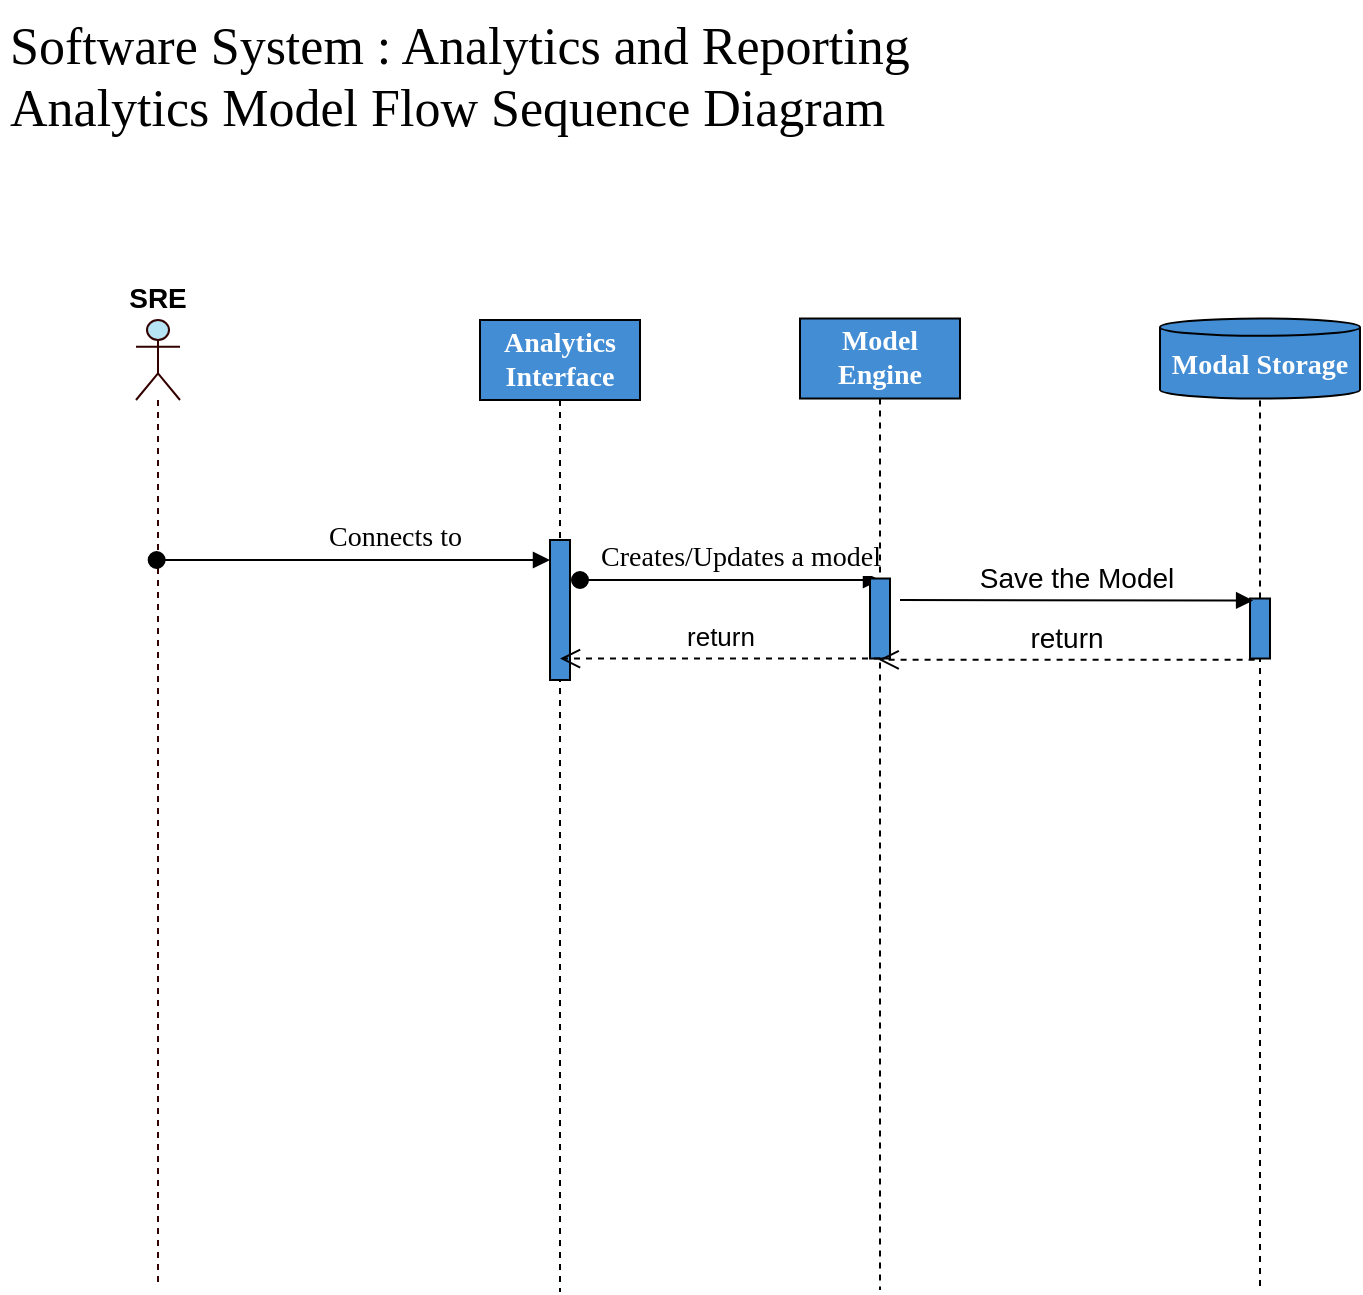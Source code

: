 <mxfile version="20.3.0" type="device" pages="3"><diagram id="4nMs2IHk45pi-a3CwY3D" name="Analytics and Reporting Model Flow Sequence Diagram"><mxGraphModel dx="1022" dy="539" grid="0" gridSize="10" guides="1" tooltips="1" connect="1" arrows="1" fold="1" page="0" pageScale="1" pageWidth="850" pageHeight="1100" math="0" shadow="0"><root><mxCell id="0"/><mxCell id="1" parent="0"/><mxCell id="yr4dMbJedAUuB3w_k_3i-1" value="Software System : Analytics and Reporting&#10;Analytics Model Flow Sequence Diagram" style="text;align=left;fontStyle=0;verticalAlign=top;spacingLeft=3;spacingRight=3;strokeColor=none;rotatable=0;points=[[0,0.5],[1,0.5]];portConstraint=eastwest;fontFamily=calibri;fontSize=26;" parent="1" vertex="1"><mxGeometry width="660" height="77" as="geometry"/></mxCell><mxCell id="yr4dMbJedAUuB3w_k_3i-2" value="SRE" style="shape=umlLifeline;participant=umlActor;perimeter=lifelinePerimeter;whiteSpace=wrap;html=1;container=1;collapsible=0;recursiveResize=0;verticalAlign=bottom;spacingTop=36;outlineConnect=0;shadow=0;sketch=0;fontFamily=Helvetica;fontSize=14;fillColor=#B7E4F4;strokeColor=#330000;labelPosition=center;verticalLabelPosition=top;align=center;fontStyle=1" parent="1" vertex="1"><mxGeometry x="68" y="160" width="22" height="481" as="geometry"/></mxCell><mxCell id="yr4dMbJedAUuB3w_k_3i-3" value="&lt;b&gt;Analytics Interface&lt;/b&gt;" style="shape=umlLifeline;perimeter=lifelinePerimeter;whiteSpace=wrap;html=1;container=1;collapsible=0;recursiveResize=0;outlineConnect=0;rounded=0;fillColor=#438DD5;fontFamily=calibri;fontSize=14;fontColor=#FFFFFF;size=40;" parent="1" vertex="1"><mxGeometry x="240" y="160" width="80" height="486" as="geometry"/></mxCell><mxCell id="yr4dMbJedAUuB3w_k_3i-4" value="" style="html=1;points=[];perimeter=orthogonalPerimeter;fontSize=28;fontFamily=calibri;fillColor=#438DD5;" parent="yr4dMbJedAUuB3w_k_3i-3" vertex="1"><mxGeometry x="35" y="110" width="10" height="70" as="geometry"/></mxCell><mxCell id="yr4dMbJedAUuB3w_k_3i-9" value="Connects to&amp;nbsp;" style="html=1;verticalAlign=bottom;startArrow=oval;endArrow=block;startSize=8;rounded=0;fontSize=14;fontFamily=calibri;" parent="1" target="yr4dMbJedAUuB3w_k_3i-4" edge="1"><mxGeometry x="0.229" relative="1" as="geometry"><mxPoint x="78.324" y="280" as="sourcePoint"/><Array as="points"><mxPoint x="210" y="280"/></Array><mxPoint as="offset"/></mxGeometry></mxCell><mxCell id="yr4dMbJedAUuB3w_k_3i-16" value="&lt;b&gt;&lt;font style=&quot;font-size: 14px;&quot;&gt;Modal Storage&lt;/font&gt;&lt;/b&gt;" style="shape=cylinder3;whiteSpace=wrap;html=1;boundedLbl=1;backgroundOutline=1;size=4.333;rounded=1;fillColor=#438DD5;fontFamily=calibri;fontSize=14;fontColor=#FFFFFF;" parent="1" vertex="1"><mxGeometry x="580" y="159.26" width="100" height="40" as="geometry"/></mxCell><mxCell id="yr4dMbJedAUuB3w_k_3i-18" value="Creates/Updates a model" style="html=1;verticalAlign=bottom;startArrow=oval;endArrow=block;startSize=8;rounded=0;fontSize=14;fontFamily=calibri;" parent="1" edge="1"><mxGeometry x="0.067" relative="1" as="geometry"><mxPoint x="290" y="290" as="sourcePoint"/><Array as="points"><mxPoint x="341.75" y="290"/></Array><mxPoint x="440" y="290" as="targetPoint"/><mxPoint as="offset"/></mxGeometry></mxCell><mxCell id="yr4dMbJedAUuB3w_k_3i-27" value="&lt;b&gt;Model Engine&lt;/b&gt;" style="shape=umlLifeline;perimeter=lifelinePerimeter;whiteSpace=wrap;html=1;container=1;collapsible=0;recursiveResize=0;outlineConnect=0;rounded=0;fillColor=#438DD5;fontFamily=calibri;fontSize=14;fontColor=#FFFFFF;size=40;" parent="1" vertex="1"><mxGeometry x="400" y="159.26" width="80" height="485.74" as="geometry"/></mxCell><mxCell id="yr4dMbJedAUuB3w_k_3i-28" value="" style="html=1;points=[];perimeter=orthogonalPerimeter;fontSize=28;fontFamily=calibri;fillColor=#438DD5;" parent="yr4dMbJedAUuB3w_k_3i-27" vertex="1"><mxGeometry x="35" y="130" width="10" height="40" as="geometry"/></mxCell><mxCell id="yr4dMbJedAUuB3w_k_3i-34" value="" style="endArrow=none;dashed=1;html=1;rounded=0;fontSize=14;entryX=0.5;entryY=1;entryDx=0;entryDy=0;entryPerimeter=0;strokeColor=#000000;startArrow=none;" parent="1" source="yr4dMbJedAUuB3w_k_3i-37" target="yr4dMbJedAUuB3w_k_3i-16" edge="1"><mxGeometry width="50" height="50" relative="1" as="geometry"><mxPoint x="630" y="1000.001" as="sourcePoint"/><mxPoint x="440" y="329.26" as="targetPoint"/></mxGeometry></mxCell><mxCell id="yr4dMbJedAUuB3w_k_3i-37" value="" style="html=1;points=[];perimeter=orthogonalPerimeter;fontSize=28;fontFamily=calibri;fillColor=#438DD5;" parent="1" vertex="1"><mxGeometry x="625" y="299.26" width="10" height="30" as="geometry"/></mxCell><mxCell id="yr4dMbJedAUuB3w_k_3i-38" value="" style="endArrow=none;dashed=1;html=1;rounded=0;fontSize=14;entryX=0.5;entryY=1;entryDx=0;entryDy=0;entryPerimeter=0;strokeColor=#000000;startArrow=none;" parent="1" target="yr4dMbJedAUuB3w_k_3i-37" edge="1"><mxGeometry width="50" height="50" relative="1" as="geometry"><mxPoint x="630" y="643" as="sourcePoint"/><mxPoint x="630" y="199.26" as="targetPoint"/></mxGeometry></mxCell><mxCell id="yr4dMbJedAUuB3w_k_3i-39" value="return" style="html=1;verticalAlign=bottom;endArrow=open;dashed=1;endSize=8;rounded=0;strokeColor=#000000;fontSize=14;exitX=0.23;exitY=1.021;exitDx=0;exitDy=0;exitPerimeter=0;" parent="1" source="yr4dMbJedAUuB3w_k_3i-37" edge="1"><mxGeometry relative="1" as="geometry"><mxPoint x="610" y="329.26" as="sourcePoint"/><mxPoint x="439.324" y="329.89" as="targetPoint"/></mxGeometry></mxCell><mxCell id="yr4dMbJedAUuB3w_k_3i-40" value="Save the Model" style="html=1;verticalAlign=bottom;endArrow=block;rounded=0;strokeColor=#000000;fontSize=14;entryX=0.156;entryY=0.033;entryDx=0;entryDy=0;entryPerimeter=0;" parent="1" target="yr4dMbJedAUuB3w_k_3i-37" edge="1"><mxGeometry width="80" relative="1" as="geometry"><mxPoint x="450" y="300" as="sourcePoint"/><mxPoint x="520" y="299.26" as="targetPoint"/></mxGeometry></mxCell><mxCell id="yr4dMbJedAUuB3w_k_3i-15" value="return" style="html=1;verticalAlign=bottom;endArrow=open;dashed=1;endSize=8;rounded=0;fontSize=13;exitX=0.5;exitY=1;exitDx=0;exitDy=0;exitPerimeter=0;" parent="1" edge="1"><mxGeometry relative="1" as="geometry"><mxPoint x="440" y="329.26" as="sourcePoint"/><mxPoint x="280" y="329.26" as="targetPoint"/></mxGeometry></mxCell></root></mxGraphModel></diagram><diagram id="HZ2JJ5Si_Efg0_k2kbUt" name="Analytics and Reporting Sequence Diagram"><mxGraphModel dx="1460" dy="770" grid="0" gridSize="10" guides="1" tooltips="1" connect="1" arrows="1" fold="1" page="0" pageScale="1" pageWidth="850" pageHeight="1100" math="0" shadow="0"><root><mxCell id="0"/><mxCell id="1" parent="0"/><mxCell id="QxTcB2g82vTyiXbJ1m8W-1" value="Software System : Analytics and Reporting&#10;Analytics Sequence Diagram" style="text;align=left;fontStyle=0;verticalAlign=top;spacingLeft=3;spacingRight=3;strokeColor=none;rotatable=0;points=[[0,0.5],[1,0.5]];portConstraint=eastwest;fontFamily=calibri;fontSize=26;" parent="1" vertex="1"><mxGeometry width="560" height="80" as="geometry"/></mxCell><mxCell id="QxTcB2g82vTyiXbJ1m8W-2" value="SRE" style="shape=umlLifeline;participant=umlActor;perimeter=lifelinePerimeter;whiteSpace=wrap;html=1;container=1;collapsible=0;recursiveResize=0;verticalAlign=bottom;spacingTop=36;outlineConnect=0;shadow=0;sketch=0;fontFamily=Helvetica;fontSize=14;fillColor=#B7E4F4;strokeColor=#330000;labelPosition=center;verticalLabelPosition=top;align=center;fontStyle=1" parent="1" vertex="1"><mxGeometry x="68" y="160" width="22" height="840" as="geometry"/></mxCell><mxCell id="QxTcB2g82vTyiXbJ1m8W-3" value="&lt;b&gt;Analytics Interface&lt;/b&gt;" style="shape=umlLifeline;perimeter=lifelinePerimeter;whiteSpace=wrap;html=1;container=1;collapsible=0;recursiveResize=0;outlineConnect=0;rounded=0;fillColor=#438DD5;fontFamily=calibri;fontSize=14;fontColor=#FFFFFF;size=40;" parent="1" vertex="1"><mxGeometry x="240" y="160" width="80" height="840" as="geometry"/></mxCell><mxCell id="QxTcB2g82vTyiXbJ1m8W-4" value="" style="html=1;points=[];perimeter=orthogonalPerimeter;fontSize=28;fontFamily=calibri;fillColor=#438DD5;" parent="QxTcB2g82vTyiXbJ1m8W-3" vertex="1"><mxGeometry x="35" y="90" width="10" height="290" as="geometry"/></mxCell><mxCell id="QxTcB2g82vTyiXbJ1m8W-7" value="&lt;b&gt;&lt;font style=&quot;font-size: 13px;&quot;&gt;Operational Telemetry Storage&lt;/font&gt;&lt;/b&gt;" style="shape=cylinder3;whiteSpace=wrap;html=1;boundedLbl=1;backgroundOutline=1;size=4.333;rounded=1;fillColor=#438DD5;fontFamily=calibri;fontSize=14;fontColor=#FFFFFF;" parent="1" vertex="1"><mxGeometry x="570" y="160" width="100" height="40" as="geometry"/></mxCell><mxCell id="QxTcB2g82vTyiXbJ1m8W-8" value="" style="endArrow=none;dashed=1;html=1;rounded=0;entryX=0.5;entryY=1;entryDx=0;entryDy=0;entryPerimeter=0;startArrow=none;fontFamily=calibri;fontSize=14;" parent="1" target="QxTcB2g82vTyiXbJ1m8W-7" edge="1"><mxGeometry width="50" height="50" relative="1" as="geometry"><mxPoint x="620" y="1000.0" as="sourcePoint"/><mxPoint x="635" y="350" as="targetPoint"/></mxGeometry></mxCell><mxCell id="QxTcB2g82vTyiXbJ1m8W-9" value="Connects&amp;nbsp; to" style="html=1;verticalAlign=bottom;startArrow=oval;endArrow=block;startSize=8;rounded=0;fontSize=14;fontFamily=calibri;" parent="1" target="QxTcB2g82vTyiXbJ1m8W-4" edge="1"><mxGeometry x="0.229" relative="1" as="geometry"><mxPoint x="77" y="260" as="sourcePoint"/><Array as="points"><mxPoint x="210" y="260"/></Array><mxPoint as="offset"/></mxGeometry></mxCell><mxCell id="QxTcB2g82vTyiXbJ1m8W-13" value="&lt;b&gt;Analytics Engine&lt;/b&gt;" style="shape=umlLifeline;perimeter=lifelinePerimeter;whiteSpace=wrap;html=1;container=1;collapsible=0;recursiveResize=0;outlineConnect=0;rounded=0;fillColor=#438DD5;fontFamily=calibri;fontSize=14;fontColor=#FFFFFF;size=40;" parent="1" vertex="1"><mxGeometry x="400" y="160" width="80" height="840" as="geometry"/></mxCell><mxCell id="QxTcB2g82vTyiXbJ1m8W-14" value="" style="html=1;points=[];perimeter=orthogonalPerimeter;fontSize=28;fontFamily=calibri;fillColor=#438DD5;" parent="QxTcB2g82vTyiXbJ1m8W-13" vertex="1"><mxGeometry x="35" y="110" width="10" height="250" as="geometry"/></mxCell><mxCell id="cZ-LxpBnhoscrOxUfkyz-10" value="return" style="html=1;verticalAlign=bottom;endArrow=open;dashed=1;endSize=8;rounded=0;strokeColor=#000000;fontSize=14;" parent="QxTcB2g82vTyiXbJ1m8W-13" source="cZ-LxpBnhoscrOxUfkyz-2" edge="1"><mxGeometry relative="1" as="geometry"><mxPoint x="125" y="240" as="sourcePoint"/><mxPoint x="45" y="240" as="targetPoint"/></mxGeometry></mxCell><mxCell id="QxTcB2g82vTyiXbJ1m8W-15" value="&lt;b&gt;&lt;font style=&quot;font-size: 14px;&quot;&gt;Analytics&lt;/font&gt;&lt;/b&gt;" style="shape=cylinder3;whiteSpace=wrap;html=1;boundedLbl=1;backgroundOutline=1;size=4.333;rounded=1;fillColor=#438DD5;fontFamily=calibri;fontSize=14;fontColor=#FFFFFF;" parent="1" vertex="1"><mxGeometry x="1160" y="156.67" width="100" height="40" as="geometry"/></mxCell><mxCell id="QxTcB2g82vTyiXbJ1m8W-16" value="" style="endArrow=none;dashed=1;html=1;rounded=0;entryX=0.5;entryY=1;entryDx=0;entryDy=0;entryPerimeter=0;startArrow=none;fontFamily=calibri;fontSize=14;" parent="1" source="4I1X87z69-MwN9XmBLSz-9" target="QxTcB2g82vTyiXbJ1m8W-15" edge="1"><mxGeometry width="50" height="50" relative="1" as="geometry"><mxPoint x="1210" y="1003.337" as="sourcePoint"/><mxPoint x="1225" y="346.67" as="targetPoint"/></mxGeometry></mxCell><mxCell id="QxTcB2g82vTyiXbJ1m8W-27" value="Performs calculations&amp;nbsp;" style="html=1;verticalAlign=bottom;startArrow=oval;endArrow=block;startSize=8;rounded=0;fontSize=14;fontFamily=calibri;" parent="1" edge="1"><mxGeometry x="-0.067" relative="1" as="geometry"><mxPoint x="290" y="275" as="sourcePoint"/><Array as="points"><mxPoint x="341.75" y="275"/></Array><mxPoint x="440" y="275" as="targetPoint"/><mxPoint as="offset"/></mxGeometry></mxCell><mxCell id="QxTcB2g82vTyiXbJ1m8W-28" value="Queries the real time data" style="html=1;verticalAlign=bottom;startArrow=oval;endArrow=block;startSize=8;rounded=0;fontSize=14;fontFamily=calibri;" parent="1" edge="1"><mxGeometry x="-0.176" relative="1" as="geometry"><mxPoint x="450" y="285" as="sourcePoint"/><Array as="points"><mxPoint x="501.75" y="285"/></Array><mxPoint x="620" y="285" as="targetPoint"/><mxPoint x="1" as="offset"/></mxGeometry></mxCell><mxCell id="QxTcB2g82vTyiXbJ1m8W-29" value="return" style="html=1;verticalAlign=bottom;endArrow=open;dashed=1;endSize=8;rounded=0;fontSize=13;startArrow=none;" parent="1" source="QxTcB2g82vTyiXbJ1m8W-32" edge="1"><mxGeometry relative="1" as="geometry"><mxPoint x="620" y="336.41" as="sourcePoint"/><mxPoint x="440" y="315" as="targetPoint"/></mxGeometry></mxCell><mxCell id="QxTcB2g82vTyiXbJ1m8W-31" value="Run Query" style="edgeStyle=orthogonalEdgeStyle;html=1;align=left;spacingLeft=2;endArrow=block;rounded=0;entryX=1;entryY=0;strokeColor=#000000;fontSize=14;" parent="1" target="QxTcB2g82vTyiXbJ1m8W-32" edge="1"><mxGeometry relative="1" as="geometry"><mxPoint x="620" y="305" as="sourcePoint"/><Array as="points"><mxPoint x="650" y="305"/></Array></mxGeometry></mxCell><mxCell id="QxTcB2g82vTyiXbJ1m8W-32" value="" style="html=1;points=[];perimeter=orthogonalPerimeter;fontSize=14;fillColor=#438DD5;" parent="1" vertex="1"><mxGeometry x="615" y="285" width="10" height="30" as="geometry"/></mxCell><mxCell id="QxTcB2g82vTyiXbJ1m8W-33" value="" style="html=1;verticalAlign=bottom;endArrow=none;dashed=1;endSize=8;rounded=0;fontSize=13;" parent="1" target="QxTcB2g82vTyiXbJ1m8W-32" edge="1"><mxGeometry relative="1" as="geometry"><mxPoint x="620" y="336.41" as="sourcePoint"/><mxPoint x="440" y="336.41" as="targetPoint"/></mxGeometry></mxCell><mxCell id="cZ-LxpBnhoscrOxUfkyz-1" value="&lt;b&gt;&lt;font style=&quot;font-size: 14px;&quot;&gt;Modal Storage&lt;/font&gt;&lt;/b&gt;" style="shape=cylinder3;whiteSpace=wrap;html=1;boundedLbl=1;backgroundOutline=1;size=4.333;rounded=1;fillColor=#438DD5;fontFamily=calibri;fontSize=14;fontColor=#FFFFFF;" parent="1" vertex="1"><mxGeometry x="950" y="156.67" width="100" height="40" as="geometry"/></mxCell><mxCell id="cZ-LxpBnhoscrOxUfkyz-2" value="&lt;b&gt;Model Engine&lt;/b&gt;" style="shape=umlLifeline;perimeter=lifelinePerimeter;whiteSpace=wrap;html=1;container=1;collapsible=0;recursiveResize=0;outlineConnect=0;rounded=0;fillColor=#438DD5;fontFamily=calibri;fontSize=14;fontColor=#FFFFFF;size=40;" parent="1" vertex="1"><mxGeometry x="770" y="156.67" width="80" height="840" as="geometry"/></mxCell><mxCell id="cZ-LxpBnhoscrOxUfkyz-3" value="" style="html=1;points=[];perimeter=orthogonalPerimeter;fontSize=28;fontFamily=calibri;fillColor=#438DD5;" parent="cZ-LxpBnhoscrOxUfkyz-2" vertex="1"><mxGeometry x="35" y="203.33" width="10" height="40" as="geometry"/></mxCell><mxCell id="cZ-LxpBnhoscrOxUfkyz-4" value="" style="endArrow=none;dashed=1;html=1;rounded=0;fontSize=14;entryX=0.5;entryY=1;entryDx=0;entryDy=0;entryPerimeter=0;strokeColor=#000000;startArrow=none;" parent="1" source="cZ-LxpBnhoscrOxUfkyz-5" target="cZ-LxpBnhoscrOxUfkyz-1" edge="1"><mxGeometry width="50" height="50" relative="1" as="geometry"><mxPoint x="1000" y="997.411" as="sourcePoint"/><mxPoint x="810" y="326.67" as="targetPoint"/></mxGeometry></mxCell><mxCell id="cZ-LxpBnhoscrOxUfkyz-5" value="" style="html=1;points=[];perimeter=orthogonalPerimeter;fontSize=28;fontFamily=calibri;fillColor=#438DD5;" parent="1" vertex="1"><mxGeometry x="995" y="360" width="10" height="30" as="geometry"/></mxCell><mxCell id="cZ-LxpBnhoscrOxUfkyz-6" value="" style="endArrow=none;dashed=1;html=1;rounded=0;fontSize=14;entryX=0.5;entryY=1;entryDx=0;entryDy=0;entryPerimeter=0;strokeColor=#000000;startArrow=none;" parent="1" target="cZ-LxpBnhoscrOxUfkyz-5" edge="1"><mxGeometry width="50" height="50" relative="1" as="geometry"><mxPoint x="1000" y="997.411" as="sourcePoint"/><mxPoint x="1000" y="196.67" as="targetPoint"/></mxGeometry></mxCell><mxCell id="cZ-LxpBnhoscrOxUfkyz-7" value="return" style="html=1;verticalAlign=bottom;endArrow=open;dashed=1;endSize=8;rounded=0;strokeColor=#000000;fontSize=14;exitX=0.23;exitY=1.021;exitDx=0;exitDy=0;exitPerimeter=0;" parent="1" source="cZ-LxpBnhoscrOxUfkyz-5" target="cZ-LxpBnhoscrOxUfkyz-2" edge="1"><mxGeometry relative="1" as="geometry"><mxPoint x="980" y="326.67" as="sourcePoint"/><mxPoint x="809.324" y="327.3" as="targetPoint"/></mxGeometry></mxCell><mxCell id="cZ-LxpBnhoscrOxUfkyz-8" value="fetch the data" style="html=1;verticalAlign=bottom;endArrow=block;rounded=0;strokeColor=#000000;fontSize=14;entryX=0.156;entryY=0.033;entryDx=0;entryDy=0;entryPerimeter=0;" parent="1" source="cZ-LxpBnhoscrOxUfkyz-2" target="cZ-LxpBnhoscrOxUfkyz-5" edge="1"><mxGeometry width="80" relative="1" as="geometry"><mxPoint x="820" y="297.41" as="sourcePoint"/><mxPoint x="890" y="296.67" as="targetPoint"/></mxGeometry></mxCell><mxCell id="cZ-LxpBnhoscrOxUfkyz-9" value="Pulls the data" style="html=1;verticalAlign=bottom;endArrow=block;rounded=0;strokeColor=#000000;fontSize=14;" parent="1" target="cZ-LxpBnhoscrOxUfkyz-2" edge="1"><mxGeometry width="80" relative="1" as="geometry"><mxPoint x="450" y="360" as="sourcePoint"/><mxPoint x="530" y="360" as="targetPoint"/></mxGeometry></mxCell><mxCell id="cZ-LxpBnhoscrOxUfkyz-12" value="Stores the data" style="html=1;verticalAlign=bottom;endArrow=block;rounded=0;strokeColor=#000000;fontSize=14;exitX=0.502;exitY=0.337;exitDx=0;exitDy=0;exitPerimeter=0;" parent="1" source="QxTcB2g82vTyiXbJ1m8W-13" edge="1"><mxGeometry width="80" relative="1" as="geometry"><mxPoint x="730" y="560" as="sourcePoint"/><mxPoint x="1210" y="440" as="targetPoint"/></mxGeometry></mxCell><mxCell id="4I1X87z69-MwN9XmBLSz-1" value="" style="html=1;points=[];perimeter=orthogonalPerimeter;fontSize=14;fillColor=#438DD5;" parent="1" vertex="1"><mxGeometry x="1210" y="440" width="10" height="40" as="geometry"/></mxCell><mxCell id="4I1X87z69-MwN9XmBLSz-4" value="return" style="html=1;verticalAlign=bottom;endArrow=open;dashed=1;endSize=8;rounded=0;strokeColor=#000000;fontSize=14;" parent="1" target="QxTcB2g82vTyiXbJ1m8W-13" edge="1"><mxGeometry relative="1" as="geometry"><mxPoint x="1210" y="480" as="sourcePoint"/><mxPoint x="730" y="500" as="targetPoint"/></mxGeometry></mxCell><mxCell id="4I1X87z69-MwN9XmBLSz-5" value="&lt;b&gt;ETL System&lt;/b&gt;" style="shape=umlLifeline;perimeter=lifelinePerimeter;whiteSpace=wrap;html=1;container=1;collapsible=0;recursiveResize=0;outlineConnect=0;rounded=0;fillColor=#438DD5;fontFamily=calibri;fontSize=14;fontColor=#FFFFFF;size=40;" parent="1" vertex="1"><mxGeometry x="1360" y="156.67" width="80" height="840" as="geometry"/></mxCell><mxCell id="4I1X87z69-MwN9XmBLSz-6" value="" style="html=1;points=[];perimeter=orthogonalPerimeter;fontSize=28;fontFamily=calibri;fillColor=#438DD5;" parent="4I1X87z69-MwN9XmBLSz-5" vertex="1"><mxGeometry x="35" y="120" width="10" height="60" as="geometry"/></mxCell><mxCell id="4I1X87z69-MwN9XmBLSz-8" value="Loads the data" style="html=1;verticalAlign=bottom;endArrow=block;rounded=0;strokeColor=#000000;fontSize=14;" parent="1" source="4I1X87z69-MwN9XmBLSz-5" edge="1"><mxGeometry width="80" relative="1" as="geometry"><mxPoint x="930" y="280" as="sourcePoint"/><mxPoint x="1210" y="290" as="targetPoint"/></mxGeometry></mxCell><mxCell id="4I1X87z69-MwN9XmBLSz-9" value="" style="html=1;points=[];perimeter=orthogonalPerimeter;fontSize=14;fillColor=#438DD5;" parent="1" vertex="1"><mxGeometry x="1205" y="286.67" width="10" height="33.33" as="geometry"/></mxCell><mxCell id="4I1X87z69-MwN9XmBLSz-10" value="" style="endArrow=none;dashed=1;html=1;rounded=0;entryX=0.5;entryY=1;entryDx=0;entryDy=0;entryPerimeter=0;startArrow=none;fontFamily=calibri;fontSize=14;" parent="1" target="4I1X87z69-MwN9XmBLSz-9" edge="1"><mxGeometry width="50" height="50" relative="1" as="geometry"><mxPoint x="1210" y="1003.337" as="sourcePoint"/><mxPoint x="1210" y="196.67" as="targetPoint"/></mxGeometry></mxCell><mxCell id="4I1X87z69-MwN9XmBLSz-11" value="return" style="html=1;verticalAlign=bottom;endArrow=open;dashed=1;endSize=8;rounded=0;strokeColor=#000000;fontSize=14;exitX=0.422;exitY=0.943;exitDx=0;exitDy=0;exitPerimeter=0;" parent="1" source="4I1X87z69-MwN9XmBLSz-9" target="4I1X87z69-MwN9XmBLSz-5" edge="1"><mxGeometry relative="1" as="geometry"><mxPoint x="1010" y="280" as="sourcePoint"/><mxPoint x="930" y="280" as="targetPoint"/></mxGeometry></mxCell></root></mxGraphModel></diagram><diagram id="1gLR68W_kkG_LzFDWvC_" name="Page-3"><mxGraphModel dx="1022" dy="539" grid="1" gridSize="10" guides="1" tooltips="1" connect="1" arrows="1" fold="1" page="1" pageScale="1" pageWidth="850" pageHeight="1100" math="0" shadow="0"><root><mxCell id="0"/><mxCell id="1" parent="0"/><mxCell id="3cjaKH57xnRze8GT0EZQ-1" value="Software System : Analytics and Reporting&#10;Reports Sequence Diagram" style="text;align=left;fontStyle=0;verticalAlign=top;spacingLeft=3;spacingRight=3;strokeColor=none;rotatable=0;points=[[0,0.5],[1,0.5]];portConstraint=eastwest;fontFamily=calibri;fontSize=26;" vertex="1" parent="1"><mxGeometry width="560" height="80" as="geometry"/></mxCell><mxCell id="3cjaKH57xnRze8GT0EZQ-2" value="Data Staff" style="shape=umlLifeline;participant=umlActor;perimeter=lifelinePerimeter;whiteSpace=wrap;html=1;container=1;collapsible=0;recursiveResize=0;verticalAlign=bottom;spacingTop=36;outlineConnect=0;shadow=0;sketch=0;fontFamily=Helvetica;fontSize=14;fillColor=#B7E4F4;strokeColor=#330000;labelPosition=center;verticalLabelPosition=top;align=center;fontStyle=1" vertex="1" parent="1"><mxGeometry x="68" y="160" width="22" height="480" as="geometry"/></mxCell><mxCell id="3cjaKH57xnRze8GT0EZQ-3" value="&lt;b&gt;Reports Interface&lt;/b&gt;" style="shape=umlLifeline;perimeter=lifelinePerimeter;whiteSpace=wrap;html=1;container=1;collapsible=0;recursiveResize=0;outlineConnect=0;rounded=0;fillColor=#438DD5;fontFamily=calibri;fontSize=14;fontColor=#FFFFFF;size=40;" vertex="1" parent="1"><mxGeometry x="240" y="160" width="80" height="480" as="geometry"/></mxCell><mxCell id="3cjaKH57xnRze8GT0EZQ-4" value="" style="html=1;points=[];perimeter=orthogonalPerimeter;fontSize=28;fontFamily=calibri;fillColor=#438DD5;" vertex="1" parent="3cjaKH57xnRze8GT0EZQ-3"><mxGeometry x="35" y="90" width="10" height="140" as="geometry"/></mxCell><mxCell id="3cjaKH57xnRze8GT0EZQ-7" value="Connects&amp;nbsp; to" style="html=1;verticalAlign=bottom;startArrow=oval;endArrow=block;startSize=8;rounded=0;fontSize=14;fontFamily=calibri;" edge="1" parent="1" target="3cjaKH57xnRze8GT0EZQ-4"><mxGeometry x="0.229" relative="1" as="geometry"><mxPoint x="77" y="260" as="sourcePoint"/><Array as="points"><mxPoint x="210" y="260"/></Array><mxPoint as="offset"/></mxGeometry></mxCell><mxCell id="3cjaKH57xnRze8GT0EZQ-8" value="&lt;b&gt;Reports Engine&lt;/b&gt;" style="shape=umlLifeline;perimeter=lifelinePerimeter;whiteSpace=wrap;html=1;container=1;collapsible=0;recursiveResize=0;outlineConnect=0;rounded=0;fillColor=#438DD5;fontFamily=calibri;fontSize=14;fontColor=#FFFFFF;size=40;" vertex="1" parent="1"><mxGeometry x="500" y="160" width="80" height="480" as="geometry"/></mxCell><mxCell id="ACfVNsPwWcSTjL0rUw8M-3" value="" style="html=1;points=[];perimeter=orthogonalPerimeter;fontSize=28;fontFamily=calibri;fillColor=#438DD5;" vertex="1" parent="3cjaKH57xnRze8GT0EZQ-8"><mxGeometry x="35" y="110" width="10" height="90" as="geometry"/></mxCell><mxCell id="3cjaKH57xnRze8GT0EZQ-13" value="Generates and Schedule reports" style="html=1;verticalAlign=bottom;startArrow=oval;endArrow=block;startSize=8;rounded=0;fontSize=14;fontFamily=calibri;" edge="1" parent="1" target="3cjaKH57xnRze8GT0EZQ-8"><mxGeometry x="-0.038" relative="1" as="geometry"><mxPoint x="290" y="275" as="sourcePoint"/><Array as="points"><mxPoint x="341.75" y="275"/></Array><mxPoint x="440.0" y="275" as="targetPoint"/><mxPoint as="offset"/></mxGeometry></mxCell><mxCell id="ACfVNsPwWcSTjL0rUw8M-1" value="&lt;b&gt;Media Management&lt;/b&gt;" style="shape=umlLifeline;perimeter=lifelinePerimeter;whiteSpace=wrap;html=1;container=1;collapsible=0;recursiveResize=0;outlineConnect=0;rounded=0;fillColor=#B7E4F4;fontFamily=calibri;fontSize=14;" vertex="1" parent="1"><mxGeometry x="740" y="160" width="80" height="480" as="geometry"/></mxCell><mxCell id="ACfVNsPwWcSTjL0rUw8M-4" value="" style="html=1;points=[];perimeter=orthogonalPerimeter;fontSize=28;fontFamily=calibri;fillColor=#438DD5;" vertex="1" parent="ACfVNsPwWcSTjL0rUw8M-1"><mxGeometry x="35" y="150" width="10" height="40" as="geometry"/></mxCell><mxCell id="ACfVNsPwWcSTjL0rUw8M-2" value="Publishes the Reports&amp;nbsp;" style="html=1;verticalAlign=bottom;startArrow=oval;endArrow=block;startSize=8;rounded=0;fontSize=14;fontFamily=calibri;" edge="1" parent="1"><mxGeometry x="-0.038" relative="1" as="geometry"><mxPoint x="550" y="310" as="sourcePoint"/><Array as="points"><mxPoint x="591.75" y="310"/></Array><mxPoint x="780" y="310" as="targetPoint"/><mxPoint as="offset"/></mxGeometry></mxCell><mxCell id="6nfRnv9iBwiffwD6J9Qc-1" value="return" style="html=1;verticalAlign=bottom;endArrow=open;dashed=1;endSize=8;rounded=0;fontSize=13;startArrow=none;" edge="1" parent="1" target="3cjaKH57xnRze8GT0EZQ-8"><mxGeometry relative="1" as="geometry"><mxPoint x="775" y="350" as="sourcePoint"/><mxPoint x="600.0" y="350" as="targetPoint"/></mxGeometry></mxCell><mxCell id="6nfRnv9iBwiffwD6J9Qc-2" value="return" style="html=1;verticalAlign=bottom;endArrow=open;dashed=1;endSize=8;rounded=0;fontSize=13;startArrow=none;" edge="1" parent="1"><mxGeometry relative="1" as="geometry"><mxPoint x="535.5" y="360" as="sourcePoint"/><mxPoint x="290" y="360" as="targetPoint"/></mxGeometry></mxCell></root></mxGraphModel></diagram></mxfile>
